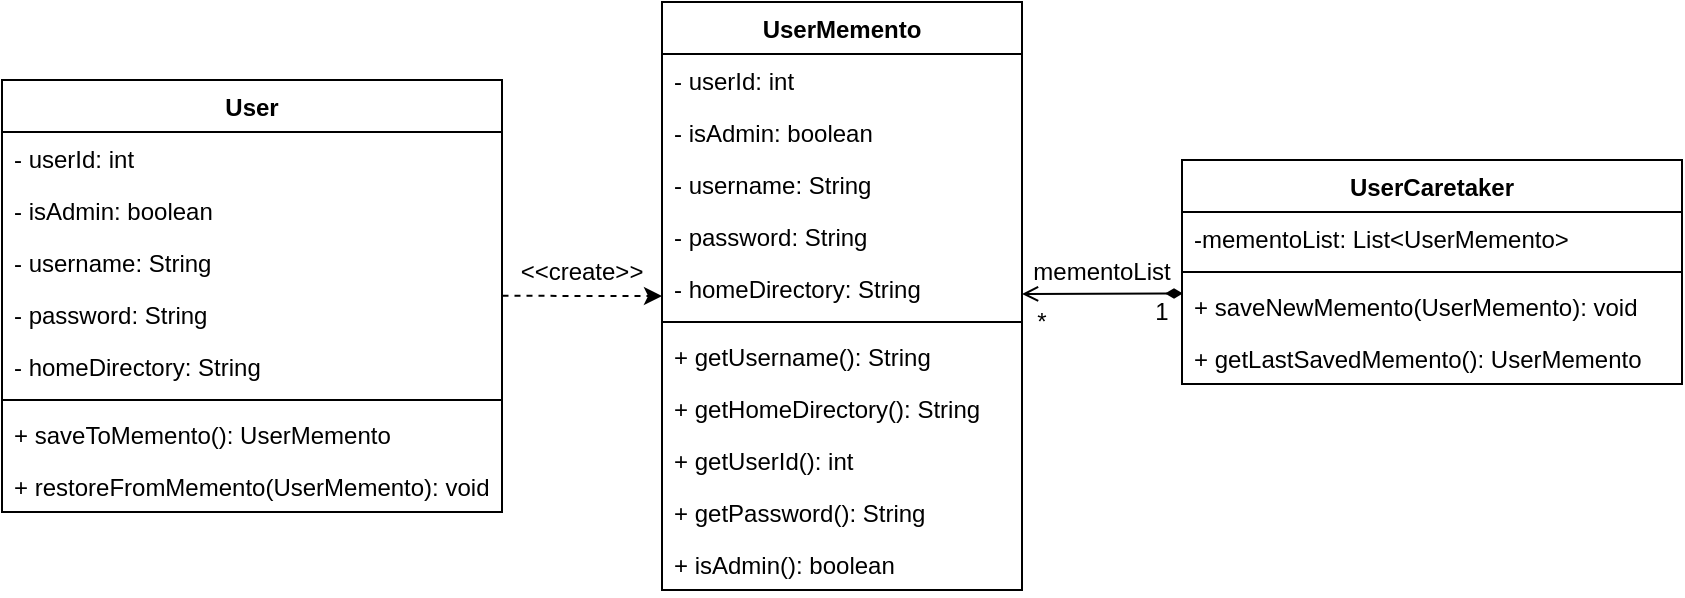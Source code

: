 <mxfile version="24.9.0">
  <diagram name="Сторінка-1" id="NXtNtS9Cwckoukyu_0kj">
    <mxGraphModel dx="1023" dy="527" grid="1" gridSize="10" guides="1" tooltips="1" connect="1" arrows="1" fold="1" page="1" pageScale="1" pageWidth="1169" pageHeight="1654" math="0" shadow="0">
      <root>
        <mxCell id="0" />
        <mxCell id="1" parent="0" />
        <mxCell id="5N4rF1VPFVK2sp5q43mL-1" value="User" style="swimlane;fontStyle=1;align=center;verticalAlign=top;childLayout=stackLayout;horizontal=1;startSize=26;horizontalStack=0;resizeParent=1;resizeParentMax=0;resizeLast=0;collapsible=1;marginBottom=0;whiteSpace=wrap;html=1;" vertex="1" parent="1">
          <mxGeometry x="90" y="259" width="250" height="216" as="geometry" />
        </mxCell>
        <mxCell id="5N4rF1VPFVK2sp5q43mL-15" value="- userId: int" style="text;strokeColor=none;fillColor=none;align=left;verticalAlign=top;spacingLeft=4;spacingRight=4;overflow=hidden;rotatable=0;points=[[0,0.5],[1,0.5]];portConstraint=eastwest;whiteSpace=wrap;html=1;" vertex="1" parent="5N4rF1VPFVK2sp5q43mL-1">
          <mxGeometry y="26" width="250" height="26" as="geometry" />
        </mxCell>
        <mxCell id="5N4rF1VPFVK2sp5q43mL-2" value="- isAdmin: boolean" style="text;strokeColor=none;fillColor=none;align=left;verticalAlign=top;spacingLeft=4;spacingRight=4;overflow=hidden;rotatable=0;points=[[0,0.5],[1,0.5]];portConstraint=eastwest;whiteSpace=wrap;html=1;" vertex="1" parent="5N4rF1VPFVK2sp5q43mL-1">
          <mxGeometry y="52" width="250" height="26" as="geometry" />
        </mxCell>
        <mxCell id="5N4rF1VPFVK2sp5q43mL-4" value="- username: String" style="text;strokeColor=none;fillColor=none;align=left;verticalAlign=top;spacingLeft=4;spacingRight=4;overflow=hidden;rotatable=0;points=[[0,0.5],[1,0.5]];portConstraint=eastwest;whiteSpace=wrap;html=1;" vertex="1" parent="5N4rF1VPFVK2sp5q43mL-1">
          <mxGeometry y="78" width="250" height="26" as="geometry" />
        </mxCell>
        <mxCell id="5N4rF1VPFVK2sp5q43mL-13" value="- password: String" style="text;strokeColor=none;fillColor=none;align=left;verticalAlign=top;spacingLeft=4;spacingRight=4;overflow=hidden;rotatable=0;points=[[0,0.5],[1,0.5]];portConstraint=eastwest;whiteSpace=wrap;html=1;" vertex="1" parent="5N4rF1VPFVK2sp5q43mL-1">
          <mxGeometry y="104" width="250" height="26" as="geometry" />
        </mxCell>
        <mxCell id="5N4rF1VPFVK2sp5q43mL-14" value="- homeDirectory: String" style="text;strokeColor=none;fillColor=none;align=left;verticalAlign=top;spacingLeft=4;spacingRight=4;overflow=hidden;rotatable=0;points=[[0,0.5],[1,0.5]];portConstraint=eastwest;whiteSpace=wrap;html=1;" vertex="1" parent="5N4rF1VPFVK2sp5q43mL-1">
          <mxGeometry y="130" width="250" height="26" as="geometry" />
        </mxCell>
        <mxCell id="5N4rF1VPFVK2sp5q43mL-3" value="" style="line;strokeWidth=1;fillColor=none;align=left;verticalAlign=middle;spacingTop=-1;spacingLeft=3;spacingRight=3;rotatable=0;labelPosition=right;points=[];portConstraint=eastwest;strokeColor=inherit;" vertex="1" parent="5N4rF1VPFVK2sp5q43mL-1">
          <mxGeometry y="156" width="250" height="8" as="geometry" />
        </mxCell>
        <mxCell id="5N4rF1VPFVK2sp5q43mL-16" value="+ saveToMemento(): UserMemento&amp;nbsp;" style="text;strokeColor=none;fillColor=none;align=left;verticalAlign=top;spacingLeft=4;spacingRight=4;overflow=hidden;rotatable=0;points=[[0,0.5],[1,0.5]];portConstraint=eastwest;whiteSpace=wrap;html=1;" vertex="1" parent="5N4rF1VPFVK2sp5q43mL-1">
          <mxGeometry y="164" width="250" height="26" as="geometry" />
        </mxCell>
        <mxCell id="5N4rF1VPFVK2sp5q43mL-17" value="+ restoreFromMemento(UserMemento): void" style="text;strokeColor=none;fillColor=none;align=left;verticalAlign=top;spacingLeft=4;spacingRight=4;overflow=hidden;rotatable=0;points=[[0,0.5],[1,0.5]];portConstraint=eastwest;whiteSpace=wrap;html=1;" vertex="1" parent="5N4rF1VPFVK2sp5q43mL-1">
          <mxGeometry y="190" width="250" height="26" as="geometry" />
        </mxCell>
        <mxCell id="5N4rF1VPFVK2sp5q43mL-5" value="UserMemento" style="swimlane;fontStyle=1;align=center;verticalAlign=top;childLayout=stackLayout;horizontal=1;startSize=26;horizontalStack=0;resizeParent=1;resizeParentMax=0;resizeLast=0;collapsible=1;marginBottom=0;whiteSpace=wrap;html=1;" vertex="1" parent="1">
          <mxGeometry x="420" y="220" width="180" height="294" as="geometry" />
        </mxCell>
        <mxCell id="5N4rF1VPFVK2sp5q43mL-6" value="- userId: int" style="text;strokeColor=none;fillColor=none;align=left;verticalAlign=top;spacingLeft=4;spacingRight=4;overflow=hidden;rotatable=0;points=[[0,0.5],[1,0.5]];portConstraint=eastwest;whiteSpace=wrap;html=1;" vertex="1" parent="5N4rF1VPFVK2sp5q43mL-5">
          <mxGeometry y="26" width="180" height="26" as="geometry" />
        </mxCell>
        <mxCell id="5N4rF1VPFVK2sp5q43mL-8" value="- isAdmin: boolean" style="text;strokeColor=none;fillColor=none;align=left;verticalAlign=top;spacingLeft=4;spacingRight=4;overflow=hidden;rotatable=0;points=[[0,0.5],[1,0.5]];portConstraint=eastwest;whiteSpace=wrap;html=1;" vertex="1" parent="5N4rF1VPFVK2sp5q43mL-5">
          <mxGeometry y="52" width="180" height="26" as="geometry" />
        </mxCell>
        <mxCell id="5N4rF1VPFVK2sp5q43mL-19" value="- username: String" style="text;strokeColor=none;fillColor=none;align=left;verticalAlign=top;spacingLeft=4;spacingRight=4;overflow=hidden;rotatable=0;points=[[0,0.5],[1,0.5]];portConstraint=eastwest;whiteSpace=wrap;html=1;" vertex="1" parent="5N4rF1VPFVK2sp5q43mL-5">
          <mxGeometry y="78" width="180" height="26" as="geometry" />
        </mxCell>
        <mxCell id="5N4rF1VPFVK2sp5q43mL-20" value="- password: String" style="text;strokeColor=none;fillColor=none;align=left;verticalAlign=top;spacingLeft=4;spacingRight=4;overflow=hidden;rotatable=0;points=[[0,0.5],[1,0.5]];portConstraint=eastwest;whiteSpace=wrap;html=1;" vertex="1" parent="5N4rF1VPFVK2sp5q43mL-5">
          <mxGeometry y="104" width="180" height="26" as="geometry" />
        </mxCell>
        <mxCell id="5N4rF1VPFVK2sp5q43mL-21" value="- homeDirectory: String" style="text;strokeColor=none;fillColor=none;align=left;verticalAlign=top;spacingLeft=4;spacingRight=4;overflow=hidden;rotatable=0;points=[[0,0.5],[1,0.5]];portConstraint=eastwest;whiteSpace=wrap;html=1;" vertex="1" parent="5N4rF1VPFVK2sp5q43mL-5">
          <mxGeometry y="130" width="180" height="26" as="geometry" />
        </mxCell>
        <mxCell id="5N4rF1VPFVK2sp5q43mL-7" value="" style="line;strokeWidth=1;fillColor=none;align=left;verticalAlign=middle;spacingTop=-1;spacingLeft=3;spacingRight=3;rotatable=0;labelPosition=right;points=[];portConstraint=eastwest;strokeColor=inherit;" vertex="1" parent="5N4rF1VPFVK2sp5q43mL-5">
          <mxGeometry y="156" width="180" height="8" as="geometry" />
        </mxCell>
        <mxCell id="5N4rF1VPFVK2sp5q43mL-23" value="+ getUsername(): String" style="text;strokeColor=none;fillColor=none;align=left;verticalAlign=top;spacingLeft=4;spacingRight=4;overflow=hidden;rotatable=0;points=[[0,0.5],[1,0.5]];portConstraint=eastwest;whiteSpace=wrap;html=1;" vertex="1" parent="5N4rF1VPFVK2sp5q43mL-5">
          <mxGeometry y="164" width="180" height="26" as="geometry" />
        </mxCell>
        <mxCell id="5N4rF1VPFVK2sp5q43mL-24" value="+ getHomeDirectory(): String" style="text;strokeColor=none;fillColor=none;align=left;verticalAlign=top;spacingLeft=4;spacingRight=4;overflow=hidden;rotatable=0;points=[[0,0.5],[1,0.5]];portConstraint=eastwest;whiteSpace=wrap;html=1;" vertex="1" parent="5N4rF1VPFVK2sp5q43mL-5">
          <mxGeometry y="190" width="180" height="26" as="geometry" />
        </mxCell>
        <mxCell id="5N4rF1VPFVK2sp5q43mL-34" value="+ getUserId(): int&amp;nbsp;" style="text;strokeColor=none;fillColor=none;align=left;verticalAlign=top;spacingLeft=4;spacingRight=4;overflow=hidden;rotatable=0;points=[[0,0.5],[1,0.5]];portConstraint=eastwest;whiteSpace=wrap;html=1;" vertex="1" parent="5N4rF1VPFVK2sp5q43mL-5">
          <mxGeometry y="216" width="180" height="26" as="geometry" />
        </mxCell>
        <mxCell id="5N4rF1VPFVK2sp5q43mL-35" value="+ getPassword(): String" style="text;strokeColor=none;fillColor=none;align=left;verticalAlign=top;spacingLeft=4;spacingRight=4;overflow=hidden;rotatable=0;points=[[0,0.5],[1,0.5]];portConstraint=eastwest;whiteSpace=wrap;html=1;" vertex="1" parent="5N4rF1VPFVK2sp5q43mL-5">
          <mxGeometry y="242" width="180" height="26" as="geometry" />
        </mxCell>
        <mxCell id="5N4rF1VPFVK2sp5q43mL-36" value="+ isAdmin(): boolean" style="text;strokeColor=none;fillColor=none;align=left;verticalAlign=top;spacingLeft=4;spacingRight=4;overflow=hidden;rotatable=0;points=[[0,0.5],[1,0.5]];portConstraint=eastwest;whiteSpace=wrap;html=1;" vertex="1" parent="5N4rF1VPFVK2sp5q43mL-5">
          <mxGeometry y="268" width="180" height="26" as="geometry" />
        </mxCell>
        <mxCell id="5N4rF1VPFVK2sp5q43mL-9" value="UserCaretaker" style="swimlane;fontStyle=1;align=center;verticalAlign=top;childLayout=stackLayout;horizontal=1;startSize=26;horizontalStack=0;resizeParent=1;resizeParentMax=0;resizeLast=0;collapsible=1;marginBottom=0;whiteSpace=wrap;html=1;" vertex="1" parent="1">
          <mxGeometry x="680" y="299" width="250" height="112" as="geometry" />
        </mxCell>
        <mxCell id="5N4rF1VPFVK2sp5q43mL-10" value="-mementoList: List&amp;lt;UserMemento&amp;gt;" style="text;strokeColor=none;fillColor=none;align=left;verticalAlign=top;spacingLeft=4;spacingRight=4;overflow=hidden;rotatable=0;points=[[0,0.5],[1,0.5]];portConstraint=eastwest;whiteSpace=wrap;html=1;" vertex="1" parent="5N4rF1VPFVK2sp5q43mL-9">
          <mxGeometry y="26" width="250" height="26" as="geometry" />
        </mxCell>
        <mxCell id="5N4rF1VPFVK2sp5q43mL-11" value="" style="line;strokeWidth=1;fillColor=none;align=left;verticalAlign=middle;spacingTop=-1;spacingLeft=3;spacingRight=3;rotatable=0;labelPosition=right;points=[];portConstraint=eastwest;strokeColor=inherit;" vertex="1" parent="5N4rF1VPFVK2sp5q43mL-9">
          <mxGeometry y="52" width="250" height="8" as="geometry" />
        </mxCell>
        <mxCell id="5N4rF1VPFVK2sp5q43mL-12" value="+ saveNewMemento(UserMemento): void" style="text;strokeColor=none;fillColor=none;align=left;verticalAlign=top;spacingLeft=4;spacingRight=4;overflow=hidden;rotatable=0;points=[[0,0.5],[1,0.5]];portConstraint=eastwest;whiteSpace=wrap;html=1;" vertex="1" parent="5N4rF1VPFVK2sp5q43mL-9">
          <mxGeometry y="60" width="250" height="26" as="geometry" />
        </mxCell>
        <mxCell id="5N4rF1VPFVK2sp5q43mL-38" value="+ getLastSavedMemento(): UserMemento" style="text;strokeColor=none;fillColor=none;align=left;verticalAlign=top;spacingLeft=4;spacingRight=4;overflow=hidden;rotatable=0;points=[[0,0.5],[1,0.5]];portConstraint=eastwest;whiteSpace=wrap;html=1;" vertex="1" parent="5N4rF1VPFVK2sp5q43mL-9">
          <mxGeometry y="86" width="250" height="26" as="geometry" />
        </mxCell>
        <mxCell id="5N4rF1VPFVK2sp5q43mL-41" value="" style="endArrow=classic;html=1;rounded=0;entryX=0;entryY=0.5;entryDx=0;entryDy=0;exitX=1.001;exitY=0.996;exitDx=0;exitDy=0;exitPerimeter=0;dashed=1;" edge="1" parent="1">
          <mxGeometry width="50" height="50" relative="1" as="geometry">
            <mxPoint x="340.25" y="366.906" as="sourcePoint" />
            <mxPoint x="420" y="367.01" as="targetPoint" />
          </mxGeometry>
        </mxCell>
        <mxCell id="5N4rF1VPFVK2sp5q43mL-42" value="&amp;lt;&amp;lt;create&amp;gt;&amp;gt;" style="text;html=1;align=center;verticalAlign=middle;whiteSpace=wrap;rounded=0;" vertex="1" parent="1">
          <mxGeometry x="350" y="340" width="60" height="30" as="geometry" />
        </mxCell>
        <mxCell id="5N4rF1VPFVK2sp5q43mL-43" value="" style="endArrow=open;html=1;rounded=0;entryX=1;entryY=0.5;entryDx=0;entryDy=0;endFill=0;startArrow=diamondThin;startFill=1;exitX=0.002;exitY=0.258;exitDx=0;exitDy=0;exitPerimeter=0;" edge="1" parent="1" source="5N4rF1VPFVK2sp5q43mL-12">
          <mxGeometry width="50" height="50" relative="1" as="geometry">
            <mxPoint x="660" y="366.88" as="sourcePoint" />
            <mxPoint x="600.0" y="366" as="targetPoint" />
          </mxGeometry>
        </mxCell>
        <mxCell id="5N4rF1VPFVK2sp5q43mL-45" value="mementoList" style="text;html=1;align=center;verticalAlign=middle;whiteSpace=wrap;rounded=0;" vertex="1" parent="1">
          <mxGeometry x="610" y="340" width="60" height="30" as="geometry" />
        </mxCell>
        <mxCell id="5N4rF1VPFVK2sp5q43mL-46" value="1" style="text;html=1;align=center;verticalAlign=middle;whiteSpace=wrap;rounded=0;" vertex="1" parent="1">
          <mxGeometry x="640" y="360" width="60" height="30" as="geometry" />
        </mxCell>
        <mxCell id="5N4rF1VPFVK2sp5q43mL-47" value="*" style="text;html=1;align=center;verticalAlign=middle;whiteSpace=wrap;rounded=0;" vertex="1" parent="1">
          <mxGeometry x="580" y="365" width="60" height="30" as="geometry" />
        </mxCell>
      </root>
    </mxGraphModel>
  </diagram>
</mxfile>
